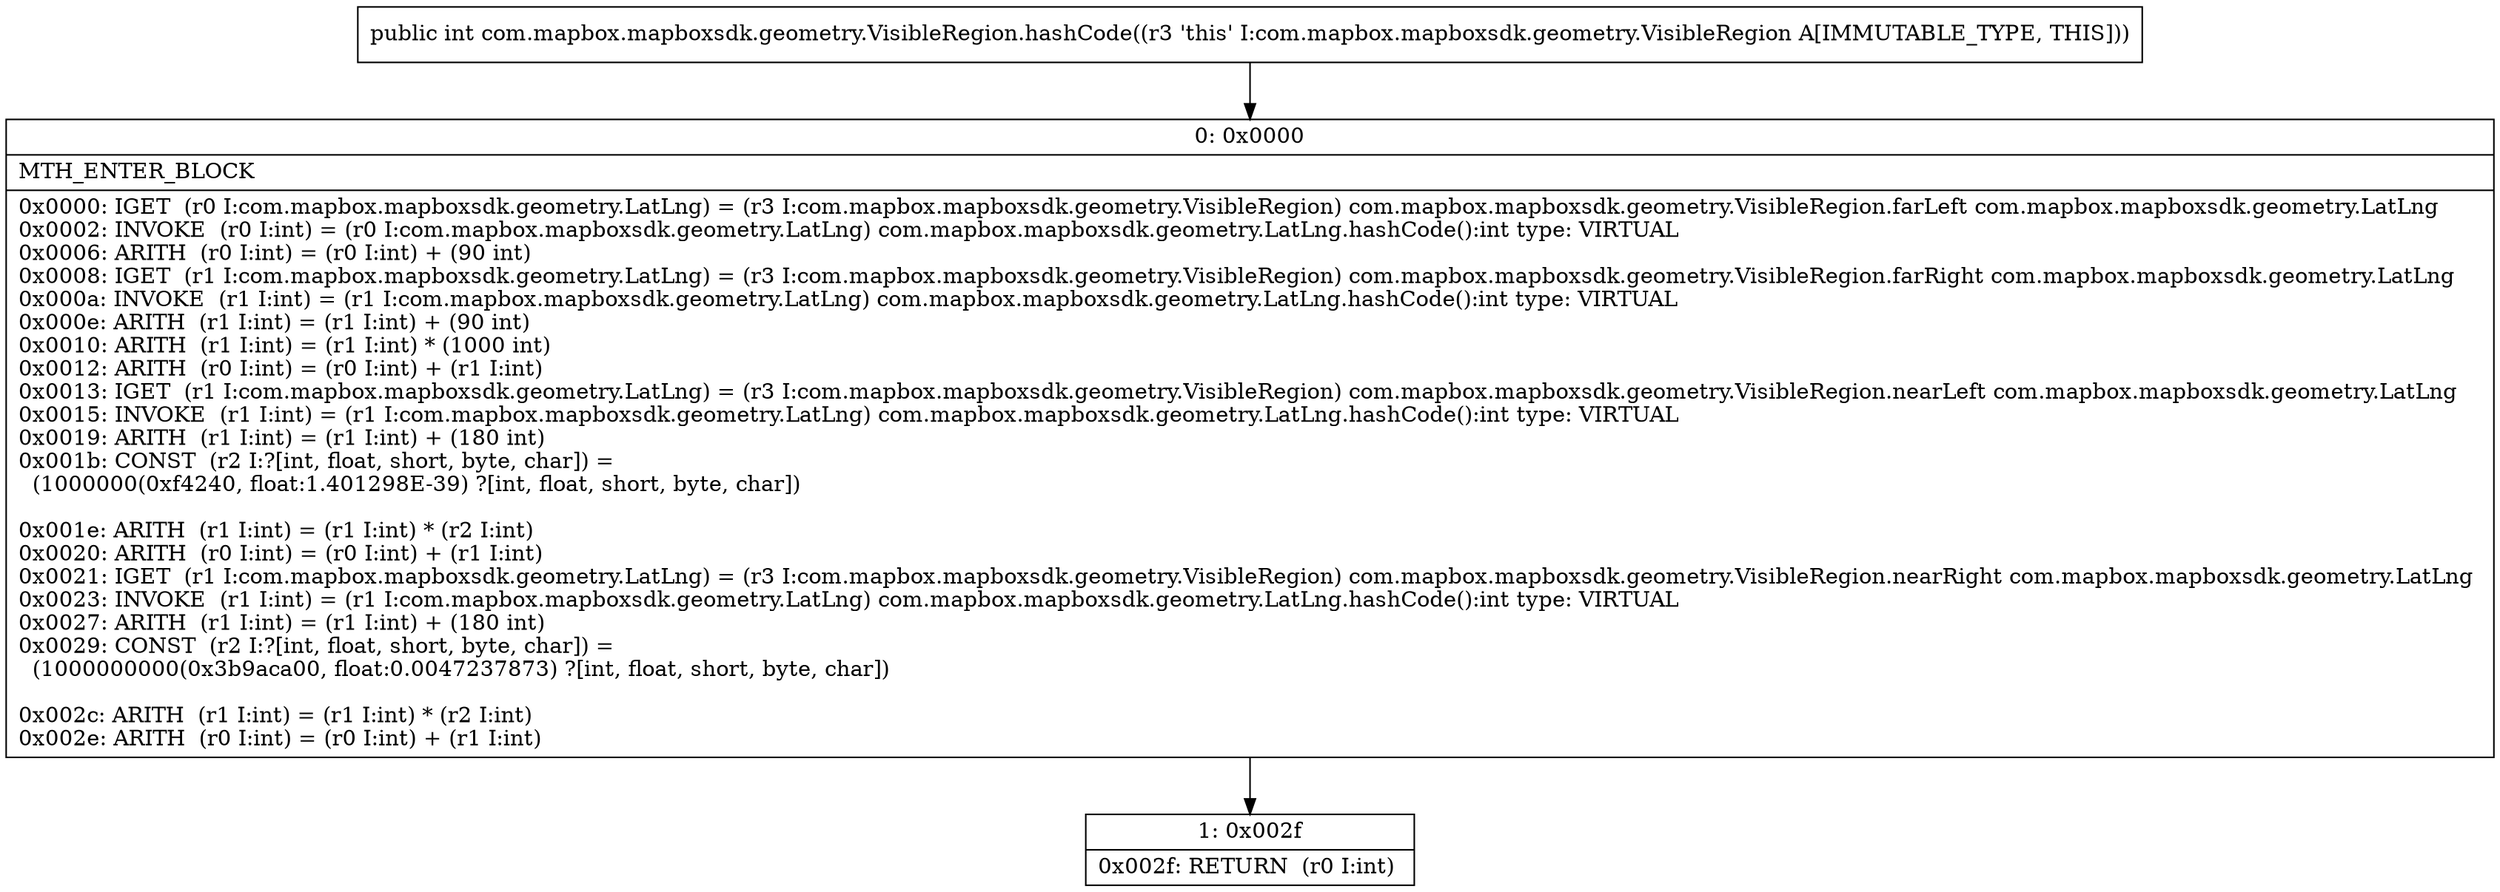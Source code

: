 digraph "CFG forcom.mapbox.mapboxsdk.geometry.VisibleRegion.hashCode()I" {
Node_0 [shape=record,label="{0\:\ 0x0000|MTH_ENTER_BLOCK\l|0x0000: IGET  (r0 I:com.mapbox.mapboxsdk.geometry.LatLng) = (r3 I:com.mapbox.mapboxsdk.geometry.VisibleRegion) com.mapbox.mapboxsdk.geometry.VisibleRegion.farLeft com.mapbox.mapboxsdk.geometry.LatLng \l0x0002: INVOKE  (r0 I:int) = (r0 I:com.mapbox.mapboxsdk.geometry.LatLng) com.mapbox.mapboxsdk.geometry.LatLng.hashCode():int type: VIRTUAL \l0x0006: ARITH  (r0 I:int) = (r0 I:int) + (90 int) \l0x0008: IGET  (r1 I:com.mapbox.mapboxsdk.geometry.LatLng) = (r3 I:com.mapbox.mapboxsdk.geometry.VisibleRegion) com.mapbox.mapboxsdk.geometry.VisibleRegion.farRight com.mapbox.mapboxsdk.geometry.LatLng \l0x000a: INVOKE  (r1 I:int) = (r1 I:com.mapbox.mapboxsdk.geometry.LatLng) com.mapbox.mapboxsdk.geometry.LatLng.hashCode():int type: VIRTUAL \l0x000e: ARITH  (r1 I:int) = (r1 I:int) + (90 int) \l0x0010: ARITH  (r1 I:int) = (r1 I:int) * (1000 int) \l0x0012: ARITH  (r0 I:int) = (r0 I:int) + (r1 I:int) \l0x0013: IGET  (r1 I:com.mapbox.mapboxsdk.geometry.LatLng) = (r3 I:com.mapbox.mapboxsdk.geometry.VisibleRegion) com.mapbox.mapboxsdk.geometry.VisibleRegion.nearLeft com.mapbox.mapboxsdk.geometry.LatLng \l0x0015: INVOKE  (r1 I:int) = (r1 I:com.mapbox.mapboxsdk.geometry.LatLng) com.mapbox.mapboxsdk.geometry.LatLng.hashCode():int type: VIRTUAL \l0x0019: ARITH  (r1 I:int) = (r1 I:int) + (180 int) \l0x001b: CONST  (r2 I:?[int, float, short, byte, char]) = \l  (1000000(0xf4240, float:1.401298E\-39) ?[int, float, short, byte, char])\l \l0x001e: ARITH  (r1 I:int) = (r1 I:int) * (r2 I:int) \l0x0020: ARITH  (r0 I:int) = (r0 I:int) + (r1 I:int) \l0x0021: IGET  (r1 I:com.mapbox.mapboxsdk.geometry.LatLng) = (r3 I:com.mapbox.mapboxsdk.geometry.VisibleRegion) com.mapbox.mapboxsdk.geometry.VisibleRegion.nearRight com.mapbox.mapboxsdk.geometry.LatLng \l0x0023: INVOKE  (r1 I:int) = (r1 I:com.mapbox.mapboxsdk.geometry.LatLng) com.mapbox.mapboxsdk.geometry.LatLng.hashCode():int type: VIRTUAL \l0x0027: ARITH  (r1 I:int) = (r1 I:int) + (180 int) \l0x0029: CONST  (r2 I:?[int, float, short, byte, char]) = \l  (1000000000(0x3b9aca00, float:0.0047237873) ?[int, float, short, byte, char])\l \l0x002c: ARITH  (r1 I:int) = (r1 I:int) * (r2 I:int) \l0x002e: ARITH  (r0 I:int) = (r0 I:int) + (r1 I:int) \l}"];
Node_1 [shape=record,label="{1\:\ 0x002f|0x002f: RETURN  (r0 I:int) \l}"];
MethodNode[shape=record,label="{public int com.mapbox.mapboxsdk.geometry.VisibleRegion.hashCode((r3 'this' I:com.mapbox.mapboxsdk.geometry.VisibleRegion A[IMMUTABLE_TYPE, THIS])) }"];
MethodNode -> Node_0;
Node_0 -> Node_1;
}

